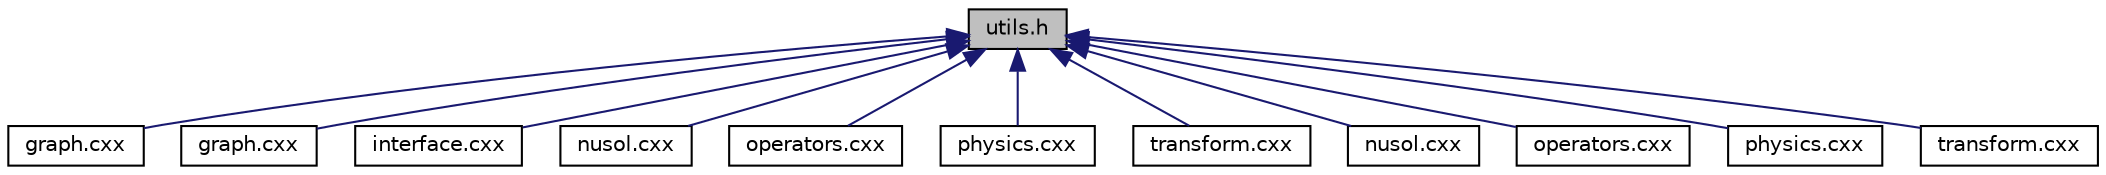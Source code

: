digraph "utils.h"
{
 // INTERACTIVE_SVG=YES
 // LATEX_PDF_SIZE
  edge [fontname="Helvetica",fontsize="10",labelfontname="Helvetica",labelfontsize="10"];
  node [fontname="Helvetica",fontsize="10",shape=record];
  Node1 [label="utils.h",height=0.2,width=0.4,color="black", fillcolor="grey75", style="filled", fontcolor="black",tooltip="Header file for utility functions."];
  Node1 -> Node2 [dir="back",color="midnightblue",fontsize="10",style="solid",fontname="Helvetica"];
  Node2 [label="graph.cxx",height=0.2,width=0.4,color="black", fillcolor="white", style="filled",URL="$graph_2graph_8cxx.html",tooltip=" "];
  Node1 -> Node3 [dir="back",color="midnightblue",fontsize="10",style="solid",fontname="Helvetica"];
  Node3 [label="graph.cxx",height=0.2,width=0.4,color="black", fillcolor="white", style="filled",URL="$interface_2graph_8cxx.html",tooltip=" "];
  Node1 -> Node4 [dir="back",color="midnightblue",fontsize="10",style="solid",fontname="Helvetica"];
  Node4 [label="interface.cxx",height=0.2,width=0.4,color="black", fillcolor="white", style="filled",URL="$interface_8cxx.html",tooltip=" "];
  Node1 -> Node5 [dir="back",color="midnightblue",fontsize="10",style="solid",fontname="Helvetica"];
  Node5 [label="nusol.cxx",height=0.2,width=0.4,color="black", fillcolor="white", style="filled",URL="$interface_2nusol_8cxx.html",tooltip=" "];
  Node1 -> Node6 [dir="back",color="midnightblue",fontsize="10",style="solid",fontname="Helvetica"];
  Node6 [label="operators.cxx",height=0.2,width=0.4,color="black", fillcolor="white", style="filled",URL="$interface_2operators_8cxx.html",tooltip=" "];
  Node1 -> Node7 [dir="back",color="midnightblue",fontsize="10",style="solid",fontname="Helvetica"];
  Node7 [label="physics.cxx",height=0.2,width=0.4,color="black", fillcolor="white", style="filled",URL="$pyc_2interface_2physics_8cxx.html",tooltip=" "];
  Node1 -> Node8 [dir="back",color="midnightblue",fontsize="10",style="solid",fontname="Helvetica"];
  Node8 [label="transform.cxx",height=0.2,width=0.4,color="black", fillcolor="white", style="filled",URL="$interface_2transform_8cxx.html",tooltip=" "];
  Node1 -> Node9 [dir="back",color="midnightblue",fontsize="10",style="solid",fontname="Helvetica"];
  Node9 [label="nusol.cxx",height=0.2,width=0.4,color="black", fillcolor="white", style="filled",URL="$nusol_2tensor_2nusol_8cxx.html",tooltip=" "];
  Node1 -> Node10 [dir="back",color="midnightblue",fontsize="10",style="solid",fontname="Helvetica"];
  Node10 [label="operators.cxx",height=0.2,width=0.4,color="black", fillcolor="white", style="filled",URL="$operators_2operators_8cxx.html",tooltip=" "];
  Node1 -> Node11 [dir="back",color="midnightblue",fontsize="10",style="solid",fontname="Helvetica"];
  Node11 [label="physics.cxx",height=0.2,width=0.4,color="black", fillcolor="white", style="filled",URL="$pyc_2physics_2physics_8cxx.html",tooltip=" "];
  Node1 -> Node12 [dir="back",color="midnightblue",fontsize="10",style="solid",fontname="Helvetica"];
  Node12 [label="transform.cxx",height=0.2,width=0.4,color="black", fillcolor="white", style="filled",URL="$transform_2transform_8cxx.html",tooltip="Implements transformation utilities for the AnalysisG framework."];
}
